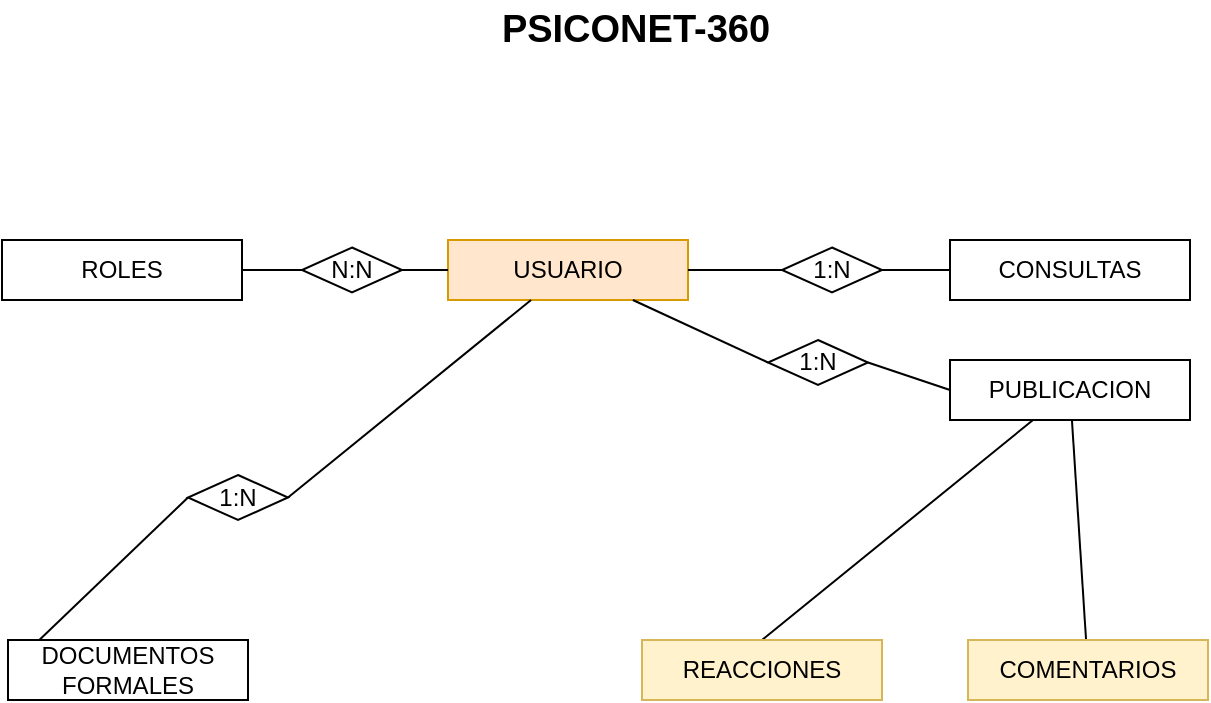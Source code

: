 <mxfile version="28.2.5">
  <diagram name="Página-1" id="g_2L8a4dUFEPVdWc10Bj">
    <mxGraphModel dx="1357" dy="749" grid="1" gridSize="10" guides="1" tooltips="1" connect="1" arrows="1" fold="1" page="1" pageScale="1" pageWidth="827" pageHeight="1169" math="0" shadow="0">
      <root>
        <mxCell id="0" />
        <mxCell id="1" parent="0" />
        <mxCell id="0GrJNKZy4xKD9Ew2mGRM-7" style="rounded=0;orthogonalLoop=1;jettySize=auto;html=1;entryX=0;entryY=0.5;entryDx=0;entryDy=0;endArrow=none;endFill=0;exitX=0;exitY=0.5;exitDx=0;exitDy=0;" edge="1" parent="1" source="0GrJNKZy4xKD9Ew2mGRM-10" target="0GrJNKZy4xKD9Ew2mGRM-2">
          <mxGeometry relative="1" as="geometry" />
        </mxCell>
        <mxCell id="0GrJNKZy4xKD9Ew2mGRM-8" style="edgeStyle=none;shape=connector;rounded=0;orthogonalLoop=1;jettySize=auto;html=1;entryX=0;entryY=0.5;entryDx=0;entryDy=0;strokeColor=default;align=center;verticalAlign=middle;fontFamily=Helvetica;fontSize=11;fontColor=default;labelBackgroundColor=default;endArrow=none;endFill=0;exitX=1;exitY=0.5;exitDx=0;exitDy=0;" edge="1" parent="1" source="0GrJNKZy4xKD9Ew2mGRM-9" target="0GrJNKZy4xKD9Ew2mGRM-1">
          <mxGeometry relative="1" as="geometry" />
        </mxCell>
        <mxCell id="0GrJNKZy4xKD9Ew2mGRM-14" style="edgeStyle=none;shape=connector;rounded=0;orthogonalLoop=1;jettySize=auto;html=1;entryX=1;entryY=0.5;entryDx=0;entryDy=0;strokeColor=default;align=center;verticalAlign=middle;fontFamily=Helvetica;fontSize=11;fontColor=default;labelBackgroundColor=default;endArrow=none;endFill=0;exitX=0;exitY=0.5;exitDx=0;exitDy=0;" edge="1" parent="1" source="0GrJNKZy4xKD9Ew2mGRM-15" target="0GrJNKZy4xKD9Ew2mGRM-13">
          <mxGeometry relative="1" as="geometry" />
        </mxCell>
        <mxCell id="uRhun_1Gw-rtw0TiDXNh-11" value="USUARIO" style="rounded=0;whiteSpace=wrap;html=1;fillColor=#ffe6cc;strokeColor=#d79b00;" parent="1" vertex="1">
          <mxGeometry x="335" y="140" width="120" height="30" as="geometry" />
        </mxCell>
        <mxCell id="uRhun_1Gw-rtw0TiDXNh-12" value="CONSULTAS" style="rounded=0;whiteSpace=wrap;html=1;" parent="1" vertex="1">
          <mxGeometry x="586" y="140" width="120" height="30" as="geometry" />
        </mxCell>
        <mxCell id="uRhun_1Gw-rtw0TiDXNh-14" style="edgeStyle=orthogonalEdgeStyle;rounded=0;orthogonalLoop=1;jettySize=auto;html=1;entryX=0;entryY=0.5;entryDx=0;entryDy=0;endArrow=none;endFill=0;" parent="1" source="uRhun_1Gw-rtw0TiDXNh-13" target="uRhun_1Gw-rtw0TiDXNh-12" edge="1">
          <mxGeometry relative="1" as="geometry" />
        </mxCell>
        <mxCell id="uRhun_1Gw-rtw0TiDXNh-15" style="edgeStyle=orthogonalEdgeStyle;rounded=0;orthogonalLoop=1;jettySize=auto;html=1;entryX=1;entryY=0.5;entryDx=0;entryDy=0;endArrow=none;endFill=0;" parent="1" source="uRhun_1Gw-rtw0TiDXNh-13" target="uRhun_1Gw-rtw0TiDXNh-11" edge="1">
          <mxGeometry relative="1" as="geometry" />
        </mxCell>
        <mxCell id="uRhun_1Gw-rtw0TiDXNh-13" value="1:N" style="shape=rhombus;perimeter=rhombusPerimeter;whiteSpace=wrap;html=1;align=center;" parent="1" vertex="1">
          <mxGeometry x="502" y="143.75" width="50" height="22.5" as="geometry" />
        </mxCell>
        <mxCell id="0GrJNKZy4xKD9Ew2mGRM-19" style="edgeStyle=none;shape=connector;rounded=0;orthogonalLoop=1;jettySize=auto;html=1;entryX=0.5;entryY=0;entryDx=0;entryDy=0;strokeColor=default;align=center;verticalAlign=middle;fontFamily=Helvetica;fontSize=11;fontColor=default;labelBackgroundColor=default;endArrow=none;endFill=0;" edge="1" parent="1" source="0GrJNKZy4xKD9Ew2mGRM-1" target="0GrJNKZy4xKD9Ew2mGRM-18">
          <mxGeometry relative="1" as="geometry" />
        </mxCell>
        <mxCell id="0GrJNKZy4xKD9Ew2mGRM-20" style="edgeStyle=none;shape=connector;rounded=0;orthogonalLoop=1;jettySize=auto;html=1;strokeColor=default;align=center;verticalAlign=middle;fontFamily=Helvetica;fontSize=11;fontColor=default;labelBackgroundColor=default;endArrow=none;endFill=0;" edge="1" parent="1" source="0GrJNKZy4xKD9Ew2mGRM-1" target="0GrJNKZy4xKD9Ew2mGRM-17">
          <mxGeometry relative="1" as="geometry" />
        </mxCell>
        <mxCell id="0GrJNKZy4xKD9Ew2mGRM-1" value="PUBLICACION" style="rounded=0;whiteSpace=wrap;html=1;" vertex="1" parent="1">
          <mxGeometry x="586" y="200" width="120" height="30" as="geometry" />
        </mxCell>
        <mxCell id="0GrJNKZy4xKD9Ew2mGRM-2" value="DOCUMENTOS&lt;div&gt;FORMALES&lt;/div&gt;" style="rounded=0;whiteSpace=wrap;html=1;" vertex="1" parent="1">
          <mxGeometry x="115" y="340" width="120" height="30" as="geometry" />
        </mxCell>
        <mxCell id="0GrJNKZy4xKD9Ew2mGRM-11" value="" style="rounded=0;orthogonalLoop=1;jettySize=auto;html=1;entryX=1;entryY=0.5;entryDx=0;entryDy=0;endArrow=none;endFill=0;" edge="1" parent="1" source="uRhun_1Gw-rtw0TiDXNh-11" target="0GrJNKZy4xKD9Ew2mGRM-10">
          <mxGeometry relative="1" as="geometry">
            <mxPoint x="409" y="170" as="sourcePoint" />
            <mxPoint x="482" y="335" as="targetPoint" />
          </mxGeometry>
        </mxCell>
        <mxCell id="0GrJNKZy4xKD9Ew2mGRM-10" value="1:N" style="shape=rhombus;perimeter=rhombusPerimeter;whiteSpace=wrap;html=1;align=center;" vertex="1" parent="1">
          <mxGeometry x="205" y="257.5" width="50" height="22.5" as="geometry" />
        </mxCell>
        <mxCell id="0GrJNKZy4xKD9Ew2mGRM-12" value="" style="edgeStyle=none;shape=connector;rounded=0;orthogonalLoop=1;jettySize=auto;html=1;entryX=0;entryY=0.5;entryDx=0;entryDy=0;strokeColor=default;align=center;verticalAlign=middle;fontFamily=Helvetica;fontSize=11;fontColor=default;labelBackgroundColor=default;endArrow=none;endFill=0;" edge="1" parent="1" source="uRhun_1Gw-rtw0TiDXNh-11" target="0GrJNKZy4xKD9Ew2mGRM-9">
          <mxGeometry relative="1" as="geometry">
            <mxPoint x="425" y="170" as="sourcePoint" />
            <mxPoint x="556" y="255" as="targetPoint" />
          </mxGeometry>
        </mxCell>
        <mxCell id="0GrJNKZy4xKD9Ew2mGRM-9" value="1:N" style="shape=rhombus;perimeter=rhombusPerimeter;whiteSpace=wrap;html=1;align=center;" vertex="1" parent="1">
          <mxGeometry x="495" y="190" width="50" height="22.5" as="geometry" />
        </mxCell>
        <mxCell id="0GrJNKZy4xKD9Ew2mGRM-13" value="ROLES" style="rounded=0;whiteSpace=wrap;html=1;" vertex="1" parent="1">
          <mxGeometry x="112" y="140" width="120" height="30" as="geometry" />
        </mxCell>
        <mxCell id="0GrJNKZy4xKD9Ew2mGRM-16" value="" style="edgeStyle=none;shape=connector;rounded=0;orthogonalLoop=1;jettySize=auto;html=1;entryX=1;entryY=0.5;entryDx=0;entryDy=0;strokeColor=default;align=center;verticalAlign=middle;fontFamily=Helvetica;fontSize=11;fontColor=default;labelBackgroundColor=default;endArrow=none;endFill=0;" edge="1" parent="1" source="uRhun_1Gw-rtw0TiDXNh-11" target="0GrJNKZy4xKD9Ew2mGRM-15">
          <mxGeometry relative="1" as="geometry">
            <mxPoint x="335" y="136" as="sourcePoint" />
            <mxPoint x="232" y="155" as="targetPoint" />
          </mxGeometry>
        </mxCell>
        <mxCell id="0GrJNKZy4xKD9Ew2mGRM-15" value="N:N" style="shape=rhombus;perimeter=rhombusPerimeter;whiteSpace=wrap;html=1;align=center;" vertex="1" parent="1">
          <mxGeometry x="262" y="143.75" width="50" height="22.5" as="geometry" />
        </mxCell>
        <mxCell id="0GrJNKZy4xKD9Ew2mGRM-17" value="COMENTARIOS" style="rounded=0;whiteSpace=wrap;html=1;fillColor=#fff2cc;strokeColor=#d6b656;" vertex="1" parent="1">
          <mxGeometry x="595" y="340" width="120" height="30" as="geometry" />
        </mxCell>
        <mxCell id="0GrJNKZy4xKD9Ew2mGRM-18" value="REACCIONES" style="rounded=0;whiteSpace=wrap;html=1;fillColor=#fff2cc;strokeColor=#d6b656;" vertex="1" parent="1">
          <mxGeometry x="432" y="340" width="120" height="30" as="geometry" />
        </mxCell>
        <mxCell id="0GrJNKZy4xKD9Ew2mGRM-22" value="&lt;b&gt;&lt;font style=&quot;font-size: 19px;&quot;&gt;PSICONET-360&lt;/font&gt;&lt;/b&gt;" style="text;html=1;align=center;verticalAlign=middle;whiteSpace=wrap;rounded=0;fontFamily=Helvetica;fontSize=11;fontColor=default;labelBackgroundColor=default;" vertex="1" parent="1">
          <mxGeometry x="351" y="20" width="156" height="30" as="geometry" />
        </mxCell>
      </root>
    </mxGraphModel>
  </diagram>
</mxfile>
